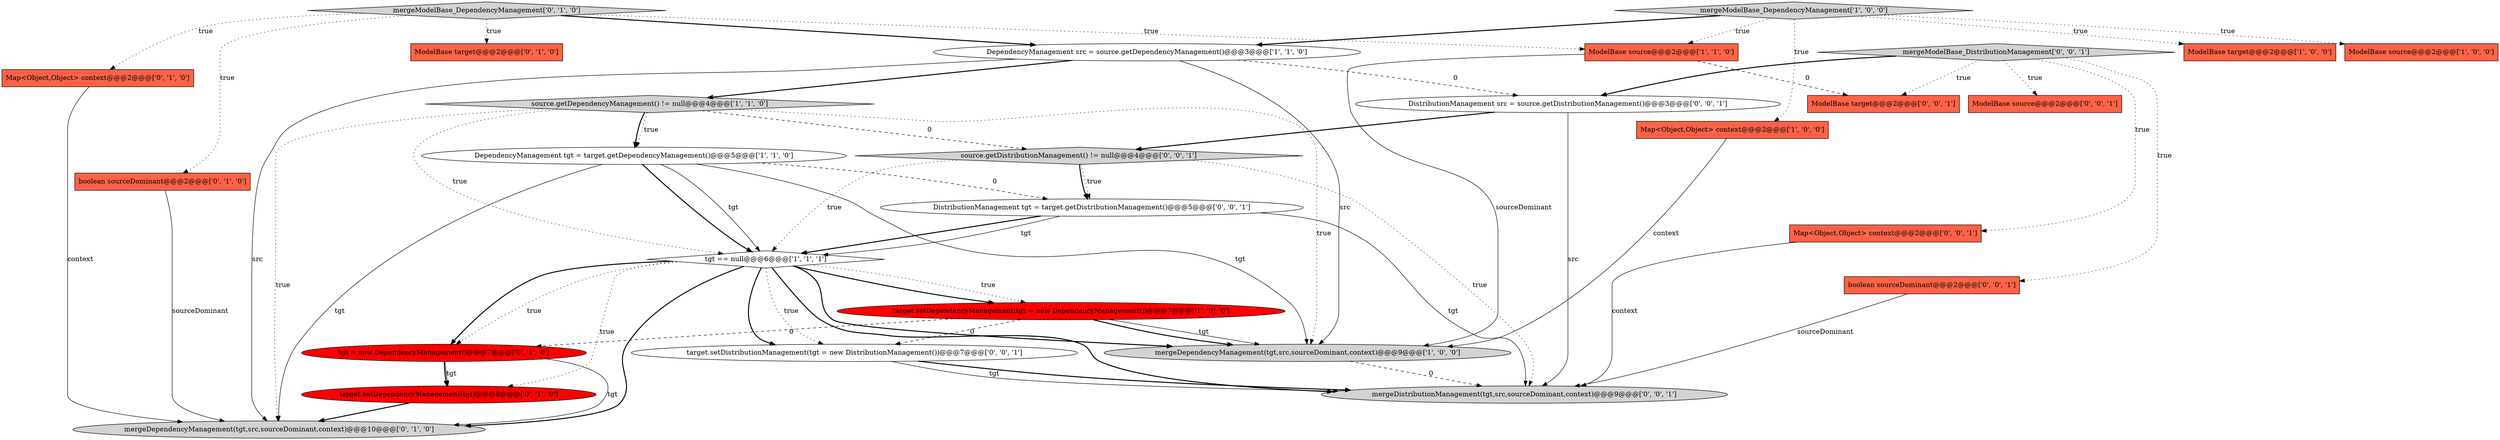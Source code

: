 digraph {
12 [style = filled, label = "Map<Object,Object> context@@@2@@@['0', '1', '0']", fillcolor = tomato, shape = box image = "AAA0AAABBB2BBB"];
10 [style = filled, label = "ModelBase source@@@2@@@['1', '1', '0']", fillcolor = tomato, shape = box image = "AAA0AAABBB1BBB"];
7 [style = filled, label = "ModelBase target@@@2@@@['1', '0', '0']", fillcolor = tomato, shape = box image = "AAA0AAABBB1BBB"];
14 [style = filled, label = "target.setDependencyManagement(tgt)@@@8@@@['0', '1', '0']", fillcolor = red, shape = ellipse image = "AAA1AAABBB2BBB"];
22 [style = filled, label = "DistributionManagement tgt = target.getDistributionManagement()@@@5@@@['0', '0', '1']", fillcolor = white, shape = ellipse image = "AAA0AAABBB3BBB"];
6 [style = filled, label = "target.setDependencyManagement(tgt = new DependencyManagement())@@@7@@@['1', '0', '0']", fillcolor = red, shape = ellipse image = "AAA1AAABBB1BBB"];
0 [style = filled, label = "source.getDependencyManagement() != null@@@4@@@['1', '1', '0']", fillcolor = lightgray, shape = diamond image = "AAA0AAABBB1BBB"];
5 [style = filled, label = "Map<Object,Object> context@@@2@@@['1', '0', '0']", fillcolor = tomato, shape = box image = "AAA0AAABBB1BBB"];
8 [style = filled, label = "tgt == null@@@6@@@['1', '1', '1']", fillcolor = white, shape = diamond image = "AAA0AAABBB1BBB"];
13 [style = filled, label = "mergeModelBase_DependencyManagement['0', '1', '0']", fillcolor = lightgray, shape = diamond image = "AAA0AAABBB2BBB"];
16 [style = filled, label = "tgt = new DependencyManagement()@@@7@@@['0', '1', '0']", fillcolor = red, shape = ellipse image = "AAA1AAABBB2BBB"];
19 [style = filled, label = "mergeDistributionManagement(tgt,src,sourceDominant,context)@@@9@@@['0', '0', '1']", fillcolor = lightgray, shape = ellipse image = "AAA0AAABBB3BBB"];
25 [style = filled, label = "Map<Object,Object> context@@@2@@@['0', '0', '1']", fillcolor = tomato, shape = box image = "AAA0AAABBB3BBB"];
9 [style = filled, label = "DependencyManagement src = source.getDependencyManagement()@@@3@@@['1', '1', '0']", fillcolor = white, shape = ellipse image = "AAA0AAABBB1BBB"];
4 [style = filled, label = "ModelBase source@@@2@@@['1', '0', '0']", fillcolor = tomato, shape = box image = "AAA0AAABBB1BBB"];
24 [style = filled, label = "boolean sourceDominant@@@2@@@['0', '0', '1']", fillcolor = tomato, shape = box image = "AAA0AAABBB3BBB"];
23 [style = filled, label = "ModelBase source@@@2@@@['0', '0', '1']", fillcolor = tomato, shape = box image = "AAA0AAABBB3BBB"];
2 [style = filled, label = "DependencyManagement tgt = target.getDependencyManagement()@@@5@@@['1', '1', '0']", fillcolor = white, shape = ellipse image = "AAA0AAABBB1BBB"];
26 [style = filled, label = "mergeModelBase_DistributionManagement['0', '0', '1']", fillcolor = lightgray, shape = diamond image = "AAA0AAABBB3BBB"];
15 [style = filled, label = "ModelBase target@@@2@@@['0', '1', '0']", fillcolor = tomato, shape = box image = "AAA0AAABBB2BBB"];
17 [style = filled, label = "mergeDependencyManagement(tgt,src,sourceDominant,context)@@@10@@@['0', '1', '0']", fillcolor = lightgray, shape = ellipse image = "AAA0AAABBB2BBB"];
1 [style = filled, label = "mergeDependencyManagement(tgt,src,sourceDominant,context)@@@9@@@['1', '0', '0']", fillcolor = lightgray, shape = ellipse image = "AAA0AAABBB1BBB"];
21 [style = filled, label = "target.setDistributionManagement(tgt = new DistributionManagement())@@@7@@@['0', '0', '1']", fillcolor = white, shape = ellipse image = "AAA0AAABBB3BBB"];
3 [style = filled, label = "mergeModelBase_DependencyManagement['1', '0', '0']", fillcolor = lightgray, shape = diamond image = "AAA0AAABBB1BBB"];
11 [style = filled, label = "boolean sourceDominant@@@2@@@['0', '1', '0']", fillcolor = tomato, shape = box image = "AAA0AAABBB2BBB"];
20 [style = filled, label = "DistributionManagement src = source.getDistributionManagement()@@@3@@@['0', '0', '1']", fillcolor = white, shape = ellipse image = "AAA0AAABBB3BBB"];
18 [style = filled, label = "source.getDistributionManagement() != null@@@4@@@['0', '0', '1']", fillcolor = lightgray, shape = diamond image = "AAA0AAABBB3BBB"];
27 [style = filled, label = "ModelBase target@@@2@@@['0', '0', '1']", fillcolor = tomato, shape = box image = "AAA0AAABBB3BBB"];
9->20 [style = dashed, label="0"];
6->21 [style = dashed, label="0"];
8->16 [style = bold, label=""];
5->1 [style = solid, label="context"];
16->14 [style = solid, label="tgt"];
16->17 [style = solid, label="tgt"];
3->7 [style = dotted, label="true"];
9->0 [style = bold, label=""];
21->19 [style = bold, label=""];
21->19 [style = solid, label="tgt"];
13->12 [style = dotted, label="true"];
8->21 [style = dotted, label="true"];
26->25 [style = dotted, label="true"];
8->19 [style = bold, label=""];
26->27 [style = dotted, label="true"];
0->2 [style = bold, label=""];
3->10 [style = dotted, label="true"];
8->16 [style = dotted, label="true"];
18->19 [style = dotted, label="true"];
1->19 [style = dashed, label="0"];
2->1 [style = solid, label="tgt"];
3->4 [style = dotted, label="true"];
14->17 [style = bold, label=""];
9->17 [style = solid, label="src"];
8->6 [style = bold, label=""];
18->8 [style = dotted, label="true"];
26->23 [style = dotted, label="true"];
6->1 [style = solid, label="tgt"];
11->17 [style = solid, label="sourceDominant"];
10->27 [style = dashed, label="0"];
13->10 [style = dotted, label="true"];
24->19 [style = solid, label="sourceDominant"];
22->8 [style = bold, label=""];
3->9 [style = bold, label=""];
8->1 [style = bold, label=""];
6->1 [style = bold, label=""];
8->17 [style = bold, label=""];
20->18 [style = bold, label=""];
0->8 [style = dotted, label="true"];
6->16 [style = dashed, label="0"];
18->22 [style = bold, label=""];
3->5 [style = dotted, label="true"];
8->6 [style = dotted, label="true"];
2->17 [style = solid, label="tgt"];
25->19 [style = solid, label="context"];
20->19 [style = solid, label="src"];
8->14 [style = dotted, label="true"];
26->24 [style = dotted, label="true"];
22->8 [style = solid, label="tgt"];
12->17 [style = solid, label="context"];
10->1 [style = solid, label="sourceDominant"];
8->21 [style = bold, label=""];
0->18 [style = dashed, label="0"];
16->14 [style = bold, label=""];
0->17 [style = dotted, label="true"];
13->11 [style = dotted, label="true"];
13->15 [style = dotted, label="true"];
2->8 [style = solid, label="tgt"];
13->9 [style = bold, label=""];
0->2 [style = dotted, label="true"];
2->22 [style = dashed, label="0"];
22->19 [style = solid, label="tgt"];
26->20 [style = bold, label=""];
9->1 [style = solid, label="src"];
2->8 [style = bold, label=""];
0->1 [style = dotted, label="true"];
18->22 [style = dotted, label="true"];
}
